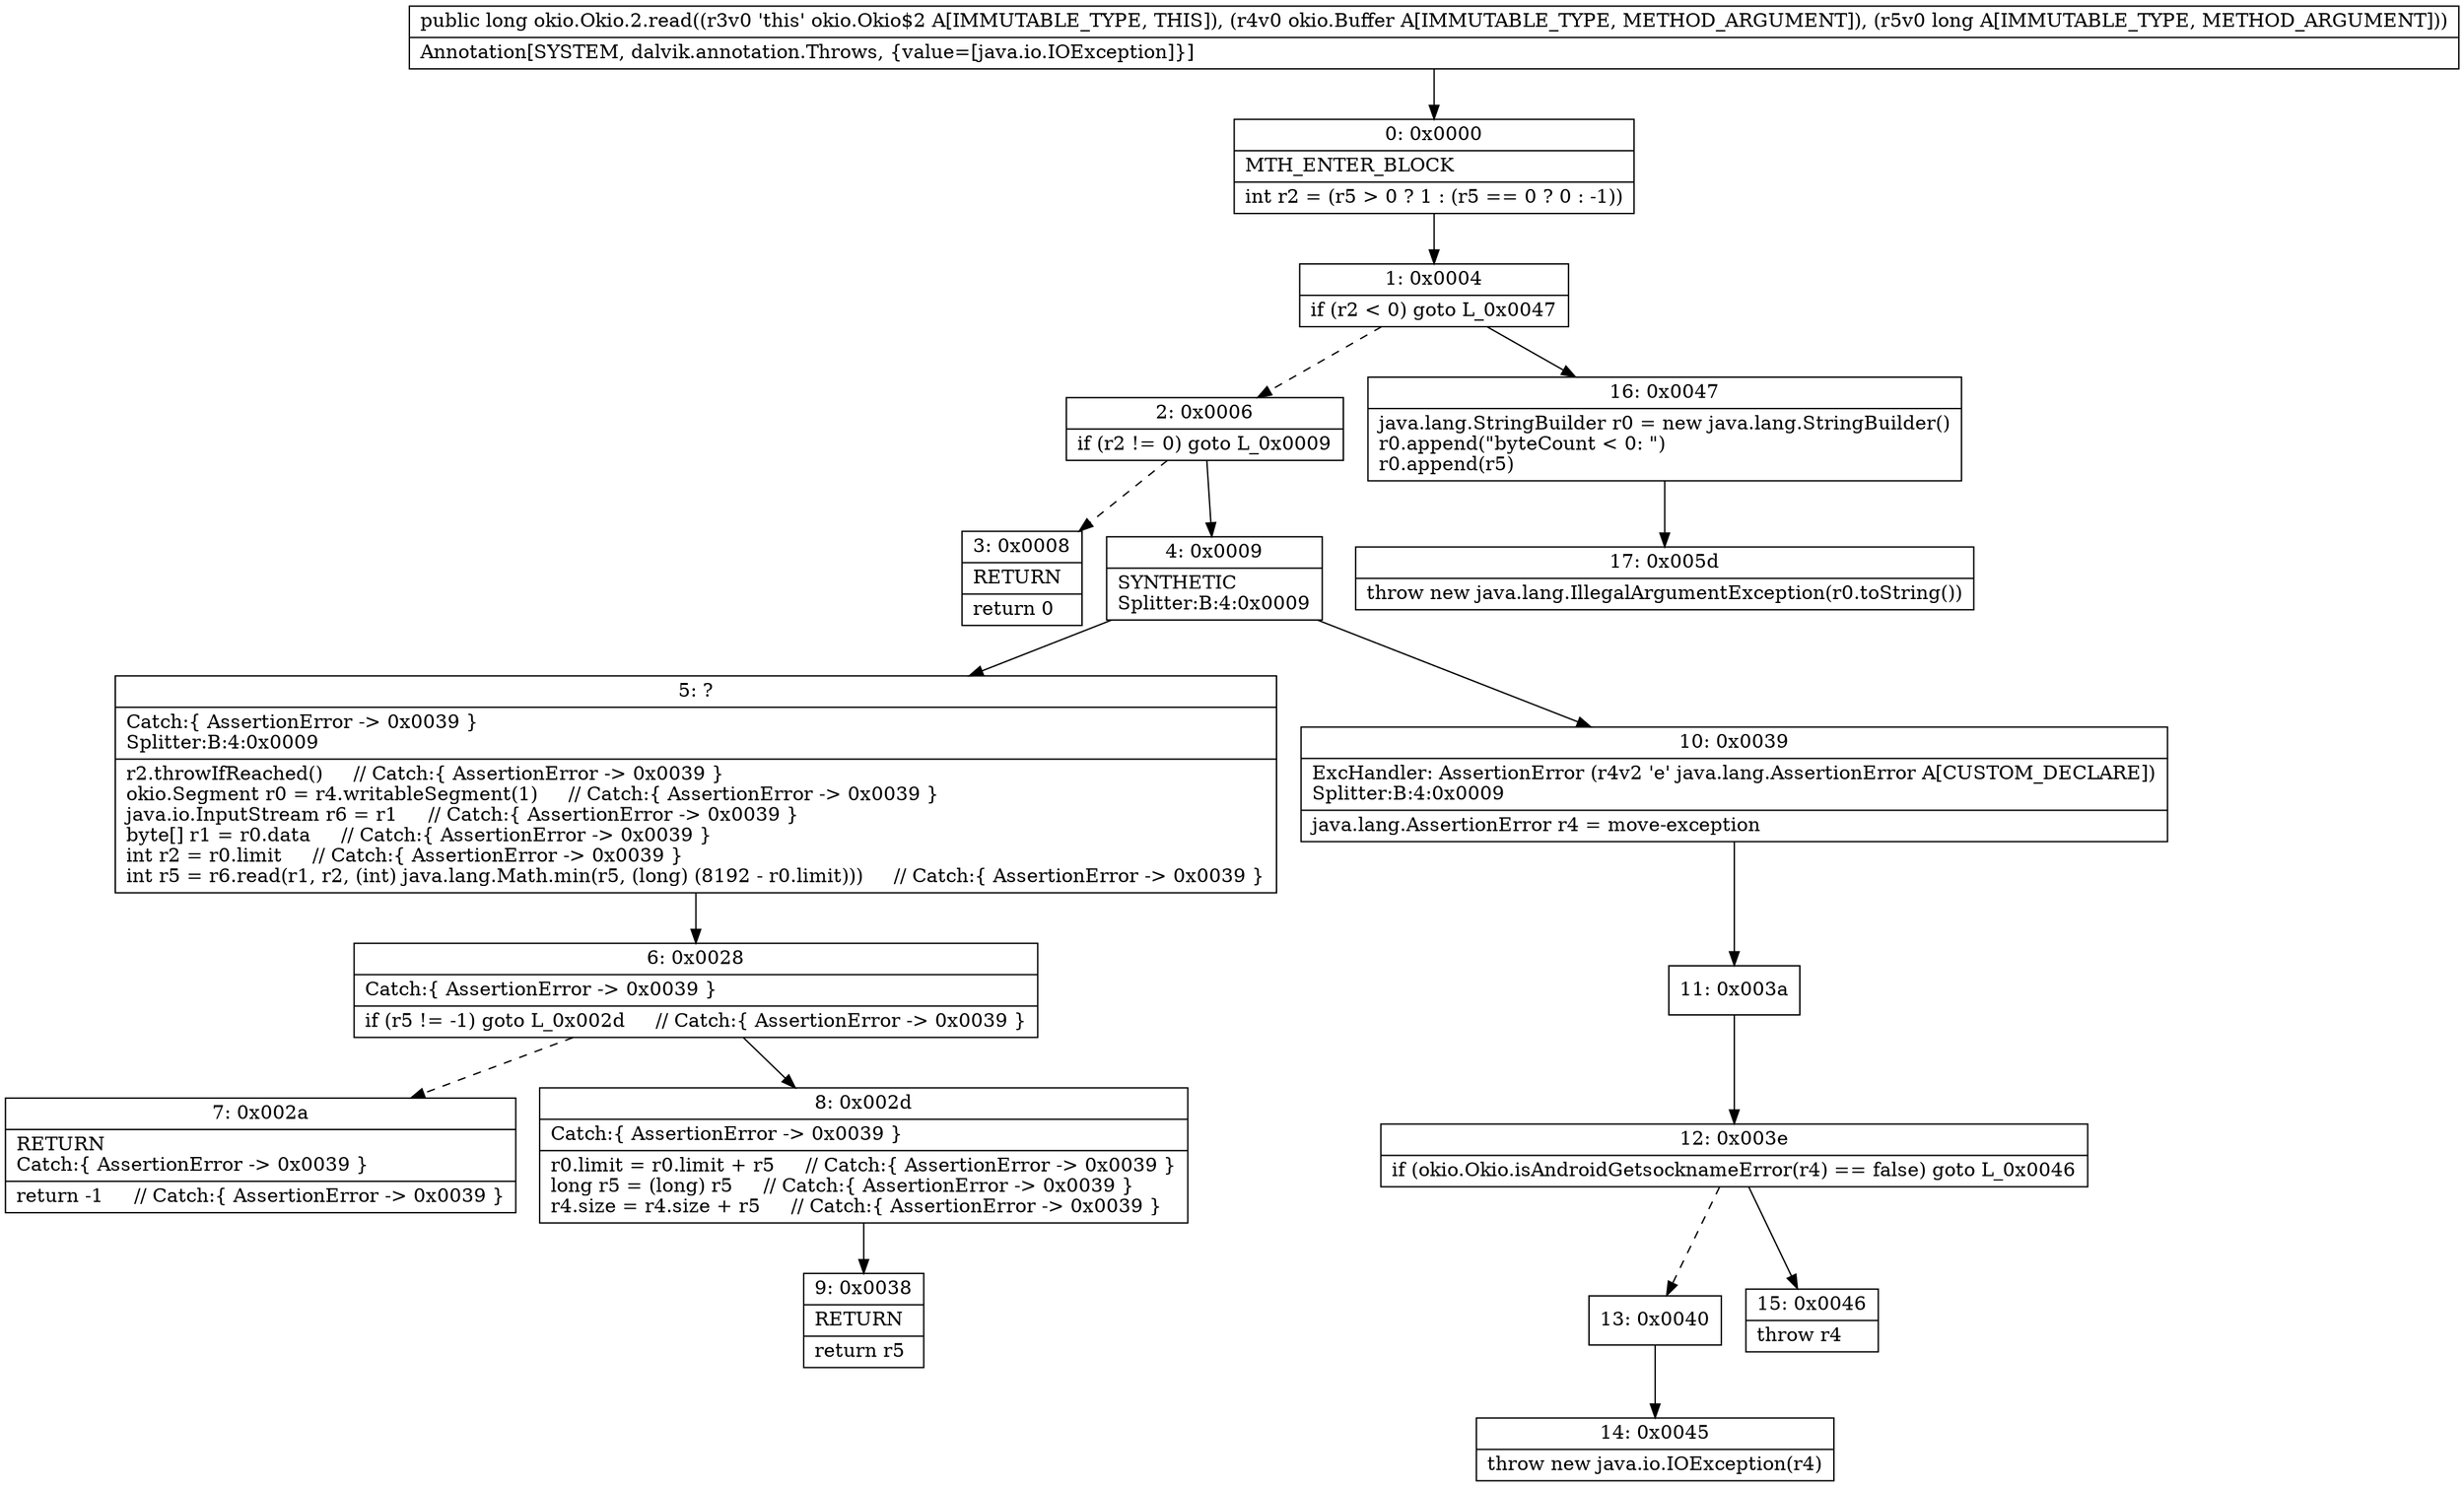 digraph "CFG forokio.Okio.2.read(Lokio\/Buffer;J)J" {
Node_0 [shape=record,label="{0\:\ 0x0000|MTH_ENTER_BLOCK\l|int r2 = (r5 \> 0 ? 1 : (r5 == 0 ? 0 : \-1))\l}"];
Node_1 [shape=record,label="{1\:\ 0x0004|if (r2 \< 0) goto L_0x0047\l}"];
Node_2 [shape=record,label="{2\:\ 0x0006|if (r2 != 0) goto L_0x0009\l}"];
Node_3 [shape=record,label="{3\:\ 0x0008|RETURN\l|return 0\l}"];
Node_4 [shape=record,label="{4\:\ 0x0009|SYNTHETIC\lSplitter:B:4:0x0009\l}"];
Node_5 [shape=record,label="{5\:\ ?|Catch:\{ AssertionError \-\> 0x0039 \}\lSplitter:B:4:0x0009\l|r2.throwIfReached()     \/\/ Catch:\{ AssertionError \-\> 0x0039 \}\lokio.Segment r0 = r4.writableSegment(1)     \/\/ Catch:\{ AssertionError \-\> 0x0039 \}\ljava.io.InputStream r6 = r1     \/\/ Catch:\{ AssertionError \-\> 0x0039 \}\lbyte[] r1 = r0.data     \/\/ Catch:\{ AssertionError \-\> 0x0039 \}\lint r2 = r0.limit     \/\/ Catch:\{ AssertionError \-\> 0x0039 \}\lint r5 = r6.read(r1, r2, (int) java.lang.Math.min(r5, (long) (8192 \- r0.limit)))     \/\/ Catch:\{ AssertionError \-\> 0x0039 \}\l}"];
Node_6 [shape=record,label="{6\:\ 0x0028|Catch:\{ AssertionError \-\> 0x0039 \}\l|if (r5 != \-1) goto L_0x002d     \/\/ Catch:\{ AssertionError \-\> 0x0039 \}\l}"];
Node_7 [shape=record,label="{7\:\ 0x002a|RETURN\lCatch:\{ AssertionError \-\> 0x0039 \}\l|return \-1     \/\/ Catch:\{ AssertionError \-\> 0x0039 \}\l}"];
Node_8 [shape=record,label="{8\:\ 0x002d|Catch:\{ AssertionError \-\> 0x0039 \}\l|r0.limit = r0.limit + r5     \/\/ Catch:\{ AssertionError \-\> 0x0039 \}\llong r5 = (long) r5     \/\/ Catch:\{ AssertionError \-\> 0x0039 \}\lr4.size = r4.size + r5     \/\/ Catch:\{ AssertionError \-\> 0x0039 \}\l}"];
Node_9 [shape=record,label="{9\:\ 0x0038|RETURN\l|return r5\l}"];
Node_10 [shape=record,label="{10\:\ 0x0039|ExcHandler: AssertionError (r4v2 'e' java.lang.AssertionError A[CUSTOM_DECLARE])\lSplitter:B:4:0x0009\l|java.lang.AssertionError r4 = move\-exception\l}"];
Node_11 [shape=record,label="{11\:\ 0x003a}"];
Node_12 [shape=record,label="{12\:\ 0x003e|if (okio.Okio.isAndroidGetsocknameError(r4) == false) goto L_0x0046\l}"];
Node_13 [shape=record,label="{13\:\ 0x0040}"];
Node_14 [shape=record,label="{14\:\ 0x0045|throw new java.io.IOException(r4)\l}"];
Node_15 [shape=record,label="{15\:\ 0x0046|throw r4\l}"];
Node_16 [shape=record,label="{16\:\ 0x0047|java.lang.StringBuilder r0 = new java.lang.StringBuilder()\lr0.append(\"byteCount \< 0: \")\lr0.append(r5)\l}"];
Node_17 [shape=record,label="{17\:\ 0x005d|throw new java.lang.IllegalArgumentException(r0.toString())\l}"];
MethodNode[shape=record,label="{public long okio.Okio.2.read((r3v0 'this' okio.Okio$2 A[IMMUTABLE_TYPE, THIS]), (r4v0 okio.Buffer A[IMMUTABLE_TYPE, METHOD_ARGUMENT]), (r5v0 long A[IMMUTABLE_TYPE, METHOD_ARGUMENT]))  | Annotation[SYSTEM, dalvik.annotation.Throws, \{value=[java.io.IOException]\}]\l}"];
MethodNode -> Node_0;
Node_0 -> Node_1;
Node_1 -> Node_2[style=dashed];
Node_1 -> Node_16;
Node_2 -> Node_3[style=dashed];
Node_2 -> Node_4;
Node_4 -> Node_5;
Node_4 -> Node_10;
Node_5 -> Node_6;
Node_6 -> Node_7[style=dashed];
Node_6 -> Node_8;
Node_8 -> Node_9;
Node_10 -> Node_11;
Node_11 -> Node_12;
Node_12 -> Node_13[style=dashed];
Node_12 -> Node_15;
Node_13 -> Node_14;
Node_16 -> Node_17;
}

